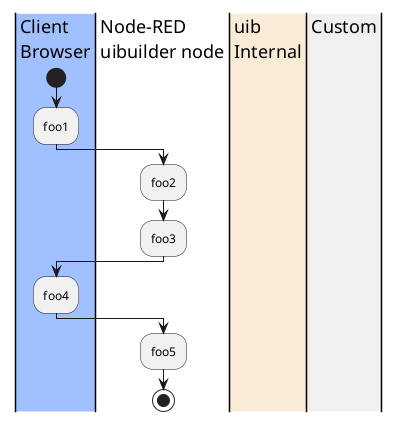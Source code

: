 ' Comment

@startuml two
|#a0c0ff|client|Client\nBrowser
|nr|Node-RED\nuibuilder node
|#AntiqueWhite|int|uib\nInternal
|#f0f0f0|js|Custom

|client|
start
:foo1;
|nr|
:foo2;
:foo3;
|client|
:foo4;
|nr|
:foo5;
stop

@enduml
